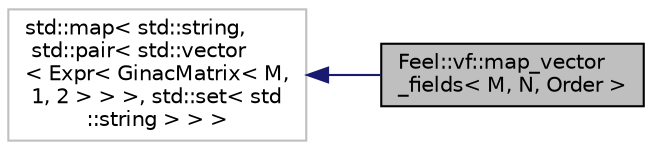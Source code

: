 digraph "Feel::vf::map_vector_fields&lt; M, N, Order &gt;"
{
 // LATEX_PDF_SIZE
  edge [fontname="Helvetica",fontsize="10",labelfontname="Helvetica",labelfontsize="10"];
  node [fontname="Helvetica",fontsize="10",shape=record];
  rankdir="LR";
  Node1 [label="Feel::vf::map_vector\l_fields\< M, N, Order \>",height=0.2,width=0.4,color="black", fillcolor="grey75", style="filled", fontcolor="black",tooltip=" "];
  Node2 -> Node1 [dir="back",color="midnightblue",fontsize="10",style="solid",fontname="Helvetica"];
  Node2 [label="std::map\< std::string,\l std::pair\< std::vector\l\< Expr\< GinacMatrix\< M,\l 1, 2 \> \> \>, std::set\< std\l::string \> \> \>",height=0.2,width=0.4,color="grey75", fillcolor="white", style="filled",tooltip="STL class."];
}
